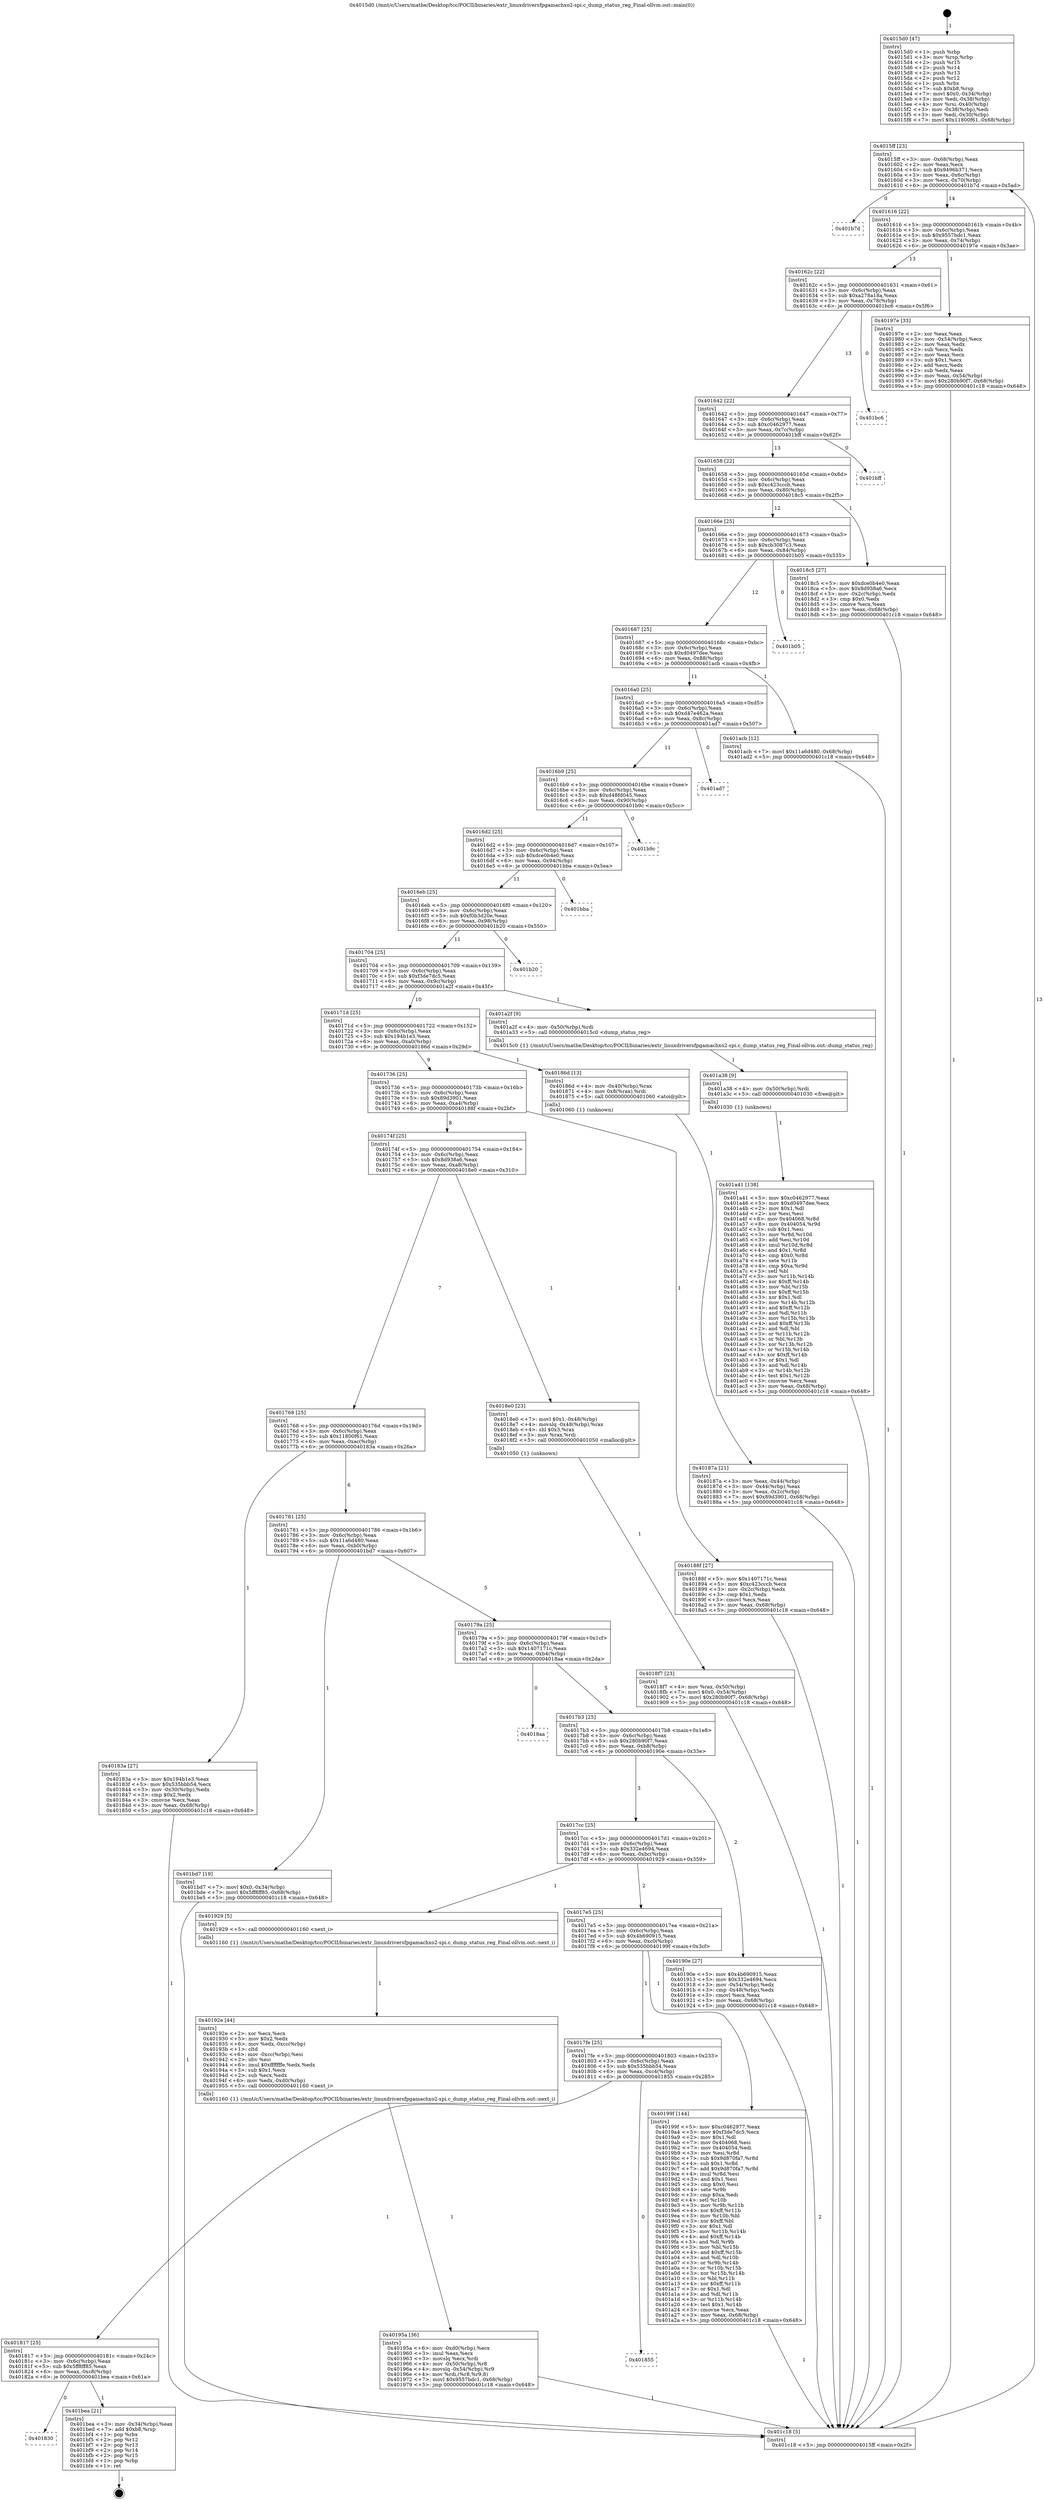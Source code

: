 digraph "0x4015d0" {
  label = "0x4015d0 (/mnt/c/Users/mathe/Desktop/tcc/POCII/binaries/extr_linuxdriversfpgamachxo2-spi.c_dump_status_reg_Final-ollvm.out::main(0))"
  labelloc = "t"
  node[shape=record]

  Entry [label="",width=0.3,height=0.3,shape=circle,fillcolor=black,style=filled]
  "0x4015ff" [label="{
     0x4015ff [23]\l
     | [instrs]\l
     &nbsp;&nbsp;0x4015ff \<+3\>: mov -0x68(%rbp),%eax\l
     &nbsp;&nbsp;0x401602 \<+2\>: mov %eax,%ecx\l
     &nbsp;&nbsp;0x401604 \<+6\>: sub $0x9496b371,%ecx\l
     &nbsp;&nbsp;0x40160a \<+3\>: mov %eax,-0x6c(%rbp)\l
     &nbsp;&nbsp;0x40160d \<+3\>: mov %ecx,-0x70(%rbp)\l
     &nbsp;&nbsp;0x401610 \<+6\>: je 0000000000401b7d \<main+0x5ad\>\l
  }"]
  "0x401b7d" [label="{
     0x401b7d\l
  }", style=dashed]
  "0x401616" [label="{
     0x401616 [22]\l
     | [instrs]\l
     &nbsp;&nbsp;0x401616 \<+5\>: jmp 000000000040161b \<main+0x4b\>\l
     &nbsp;&nbsp;0x40161b \<+3\>: mov -0x6c(%rbp),%eax\l
     &nbsp;&nbsp;0x40161e \<+5\>: sub $0x9557bdc1,%eax\l
     &nbsp;&nbsp;0x401623 \<+3\>: mov %eax,-0x74(%rbp)\l
     &nbsp;&nbsp;0x401626 \<+6\>: je 000000000040197e \<main+0x3ae\>\l
  }"]
  Exit [label="",width=0.3,height=0.3,shape=circle,fillcolor=black,style=filled,peripheries=2]
  "0x40197e" [label="{
     0x40197e [33]\l
     | [instrs]\l
     &nbsp;&nbsp;0x40197e \<+2\>: xor %eax,%eax\l
     &nbsp;&nbsp;0x401980 \<+3\>: mov -0x54(%rbp),%ecx\l
     &nbsp;&nbsp;0x401983 \<+2\>: mov %eax,%edx\l
     &nbsp;&nbsp;0x401985 \<+2\>: sub %ecx,%edx\l
     &nbsp;&nbsp;0x401987 \<+2\>: mov %eax,%ecx\l
     &nbsp;&nbsp;0x401989 \<+3\>: sub $0x1,%ecx\l
     &nbsp;&nbsp;0x40198c \<+2\>: add %ecx,%edx\l
     &nbsp;&nbsp;0x40198e \<+2\>: sub %edx,%eax\l
     &nbsp;&nbsp;0x401990 \<+3\>: mov %eax,-0x54(%rbp)\l
     &nbsp;&nbsp;0x401993 \<+7\>: movl $0x280b90f7,-0x68(%rbp)\l
     &nbsp;&nbsp;0x40199a \<+5\>: jmp 0000000000401c18 \<main+0x648\>\l
  }"]
  "0x40162c" [label="{
     0x40162c [22]\l
     | [instrs]\l
     &nbsp;&nbsp;0x40162c \<+5\>: jmp 0000000000401631 \<main+0x61\>\l
     &nbsp;&nbsp;0x401631 \<+3\>: mov -0x6c(%rbp),%eax\l
     &nbsp;&nbsp;0x401634 \<+5\>: sub $0xa278a18a,%eax\l
     &nbsp;&nbsp;0x401639 \<+3\>: mov %eax,-0x78(%rbp)\l
     &nbsp;&nbsp;0x40163c \<+6\>: je 0000000000401bc6 \<main+0x5f6\>\l
  }"]
  "0x401830" [label="{
     0x401830\l
  }", style=dashed]
  "0x401bc6" [label="{
     0x401bc6\l
  }", style=dashed]
  "0x401642" [label="{
     0x401642 [22]\l
     | [instrs]\l
     &nbsp;&nbsp;0x401642 \<+5\>: jmp 0000000000401647 \<main+0x77\>\l
     &nbsp;&nbsp;0x401647 \<+3\>: mov -0x6c(%rbp),%eax\l
     &nbsp;&nbsp;0x40164a \<+5\>: sub $0xc0462977,%eax\l
     &nbsp;&nbsp;0x40164f \<+3\>: mov %eax,-0x7c(%rbp)\l
     &nbsp;&nbsp;0x401652 \<+6\>: je 0000000000401bff \<main+0x62f\>\l
  }"]
  "0x401bea" [label="{
     0x401bea [21]\l
     | [instrs]\l
     &nbsp;&nbsp;0x401bea \<+3\>: mov -0x34(%rbp),%eax\l
     &nbsp;&nbsp;0x401bed \<+7\>: add $0xb8,%rsp\l
     &nbsp;&nbsp;0x401bf4 \<+1\>: pop %rbx\l
     &nbsp;&nbsp;0x401bf5 \<+2\>: pop %r12\l
     &nbsp;&nbsp;0x401bf7 \<+2\>: pop %r13\l
     &nbsp;&nbsp;0x401bf9 \<+2\>: pop %r14\l
     &nbsp;&nbsp;0x401bfb \<+2\>: pop %r15\l
     &nbsp;&nbsp;0x401bfd \<+1\>: pop %rbp\l
     &nbsp;&nbsp;0x401bfe \<+1\>: ret\l
  }"]
  "0x401bff" [label="{
     0x401bff\l
  }", style=dashed]
  "0x401658" [label="{
     0x401658 [22]\l
     | [instrs]\l
     &nbsp;&nbsp;0x401658 \<+5\>: jmp 000000000040165d \<main+0x8d\>\l
     &nbsp;&nbsp;0x40165d \<+3\>: mov -0x6c(%rbp),%eax\l
     &nbsp;&nbsp;0x401660 \<+5\>: sub $0xc423cccb,%eax\l
     &nbsp;&nbsp;0x401665 \<+3\>: mov %eax,-0x80(%rbp)\l
     &nbsp;&nbsp;0x401668 \<+6\>: je 00000000004018c5 \<main+0x2f5\>\l
  }"]
  "0x401817" [label="{
     0x401817 [25]\l
     | [instrs]\l
     &nbsp;&nbsp;0x401817 \<+5\>: jmp 000000000040181c \<main+0x24c\>\l
     &nbsp;&nbsp;0x40181c \<+3\>: mov -0x6c(%rbp),%eax\l
     &nbsp;&nbsp;0x40181f \<+5\>: sub $0x5ff8ff85,%eax\l
     &nbsp;&nbsp;0x401824 \<+6\>: mov %eax,-0xc8(%rbp)\l
     &nbsp;&nbsp;0x40182a \<+6\>: je 0000000000401bea \<main+0x61a\>\l
  }"]
  "0x4018c5" [label="{
     0x4018c5 [27]\l
     | [instrs]\l
     &nbsp;&nbsp;0x4018c5 \<+5\>: mov $0xdce0b4e0,%eax\l
     &nbsp;&nbsp;0x4018ca \<+5\>: mov $0x8d938a6,%ecx\l
     &nbsp;&nbsp;0x4018cf \<+3\>: mov -0x2c(%rbp),%edx\l
     &nbsp;&nbsp;0x4018d2 \<+3\>: cmp $0x0,%edx\l
     &nbsp;&nbsp;0x4018d5 \<+3\>: cmove %ecx,%eax\l
     &nbsp;&nbsp;0x4018d8 \<+3\>: mov %eax,-0x68(%rbp)\l
     &nbsp;&nbsp;0x4018db \<+5\>: jmp 0000000000401c18 \<main+0x648\>\l
  }"]
  "0x40166e" [label="{
     0x40166e [25]\l
     | [instrs]\l
     &nbsp;&nbsp;0x40166e \<+5\>: jmp 0000000000401673 \<main+0xa3\>\l
     &nbsp;&nbsp;0x401673 \<+3\>: mov -0x6c(%rbp),%eax\l
     &nbsp;&nbsp;0x401676 \<+5\>: sub $0xcb3087c3,%eax\l
     &nbsp;&nbsp;0x40167b \<+6\>: mov %eax,-0x84(%rbp)\l
     &nbsp;&nbsp;0x401681 \<+6\>: je 0000000000401b05 \<main+0x535\>\l
  }"]
  "0x401855" [label="{
     0x401855\l
  }", style=dashed]
  "0x401b05" [label="{
     0x401b05\l
  }", style=dashed]
  "0x401687" [label="{
     0x401687 [25]\l
     | [instrs]\l
     &nbsp;&nbsp;0x401687 \<+5\>: jmp 000000000040168c \<main+0xbc\>\l
     &nbsp;&nbsp;0x40168c \<+3\>: mov -0x6c(%rbp),%eax\l
     &nbsp;&nbsp;0x40168f \<+5\>: sub $0xd0497dee,%eax\l
     &nbsp;&nbsp;0x401694 \<+6\>: mov %eax,-0x88(%rbp)\l
     &nbsp;&nbsp;0x40169a \<+6\>: je 0000000000401acb \<main+0x4fb\>\l
  }"]
  "0x401a41" [label="{
     0x401a41 [138]\l
     | [instrs]\l
     &nbsp;&nbsp;0x401a41 \<+5\>: mov $0xc0462977,%eax\l
     &nbsp;&nbsp;0x401a46 \<+5\>: mov $0xd0497dee,%ecx\l
     &nbsp;&nbsp;0x401a4b \<+2\>: mov $0x1,%dl\l
     &nbsp;&nbsp;0x401a4d \<+2\>: xor %esi,%esi\l
     &nbsp;&nbsp;0x401a4f \<+8\>: mov 0x404068,%r8d\l
     &nbsp;&nbsp;0x401a57 \<+8\>: mov 0x404054,%r9d\l
     &nbsp;&nbsp;0x401a5f \<+3\>: sub $0x1,%esi\l
     &nbsp;&nbsp;0x401a62 \<+3\>: mov %r8d,%r10d\l
     &nbsp;&nbsp;0x401a65 \<+3\>: add %esi,%r10d\l
     &nbsp;&nbsp;0x401a68 \<+4\>: imul %r10d,%r8d\l
     &nbsp;&nbsp;0x401a6c \<+4\>: and $0x1,%r8d\l
     &nbsp;&nbsp;0x401a70 \<+4\>: cmp $0x0,%r8d\l
     &nbsp;&nbsp;0x401a74 \<+4\>: sete %r11b\l
     &nbsp;&nbsp;0x401a78 \<+4\>: cmp $0xa,%r9d\l
     &nbsp;&nbsp;0x401a7c \<+3\>: setl %bl\l
     &nbsp;&nbsp;0x401a7f \<+3\>: mov %r11b,%r14b\l
     &nbsp;&nbsp;0x401a82 \<+4\>: xor $0xff,%r14b\l
     &nbsp;&nbsp;0x401a86 \<+3\>: mov %bl,%r15b\l
     &nbsp;&nbsp;0x401a89 \<+4\>: xor $0xff,%r15b\l
     &nbsp;&nbsp;0x401a8d \<+3\>: xor $0x1,%dl\l
     &nbsp;&nbsp;0x401a90 \<+3\>: mov %r14b,%r12b\l
     &nbsp;&nbsp;0x401a93 \<+4\>: and $0xff,%r12b\l
     &nbsp;&nbsp;0x401a97 \<+3\>: and %dl,%r11b\l
     &nbsp;&nbsp;0x401a9a \<+3\>: mov %r15b,%r13b\l
     &nbsp;&nbsp;0x401a9d \<+4\>: and $0xff,%r13b\l
     &nbsp;&nbsp;0x401aa1 \<+2\>: and %dl,%bl\l
     &nbsp;&nbsp;0x401aa3 \<+3\>: or %r11b,%r12b\l
     &nbsp;&nbsp;0x401aa6 \<+3\>: or %bl,%r13b\l
     &nbsp;&nbsp;0x401aa9 \<+3\>: xor %r13b,%r12b\l
     &nbsp;&nbsp;0x401aac \<+3\>: or %r15b,%r14b\l
     &nbsp;&nbsp;0x401aaf \<+4\>: xor $0xff,%r14b\l
     &nbsp;&nbsp;0x401ab3 \<+3\>: or $0x1,%dl\l
     &nbsp;&nbsp;0x401ab6 \<+3\>: and %dl,%r14b\l
     &nbsp;&nbsp;0x401ab9 \<+3\>: or %r14b,%r12b\l
     &nbsp;&nbsp;0x401abc \<+4\>: test $0x1,%r12b\l
     &nbsp;&nbsp;0x401ac0 \<+3\>: cmovne %ecx,%eax\l
     &nbsp;&nbsp;0x401ac3 \<+3\>: mov %eax,-0x68(%rbp)\l
     &nbsp;&nbsp;0x401ac6 \<+5\>: jmp 0000000000401c18 \<main+0x648\>\l
  }"]
  "0x401acb" [label="{
     0x401acb [12]\l
     | [instrs]\l
     &nbsp;&nbsp;0x401acb \<+7\>: movl $0x11a6d480,-0x68(%rbp)\l
     &nbsp;&nbsp;0x401ad2 \<+5\>: jmp 0000000000401c18 \<main+0x648\>\l
  }"]
  "0x4016a0" [label="{
     0x4016a0 [25]\l
     | [instrs]\l
     &nbsp;&nbsp;0x4016a0 \<+5\>: jmp 00000000004016a5 \<main+0xd5\>\l
     &nbsp;&nbsp;0x4016a5 \<+3\>: mov -0x6c(%rbp),%eax\l
     &nbsp;&nbsp;0x4016a8 \<+5\>: sub $0xd47e462a,%eax\l
     &nbsp;&nbsp;0x4016ad \<+6\>: mov %eax,-0x8c(%rbp)\l
     &nbsp;&nbsp;0x4016b3 \<+6\>: je 0000000000401ad7 \<main+0x507\>\l
  }"]
  "0x401a38" [label="{
     0x401a38 [9]\l
     | [instrs]\l
     &nbsp;&nbsp;0x401a38 \<+4\>: mov -0x50(%rbp),%rdi\l
     &nbsp;&nbsp;0x401a3c \<+5\>: call 0000000000401030 \<free@plt\>\l
     | [calls]\l
     &nbsp;&nbsp;0x401030 \{1\} (unknown)\l
  }"]
  "0x401ad7" [label="{
     0x401ad7\l
  }", style=dashed]
  "0x4016b9" [label="{
     0x4016b9 [25]\l
     | [instrs]\l
     &nbsp;&nbsp;0x4016b9 \<+5\>: jmp 00000000004016be \<main+0xee\>\l
     &nbsp;&nbsp;0x4016be \<+3\>: mov -0x6c(%rbp),%eax\l
     &nbsp;&nbsp;0x4016c1 \<+5\>: sub $0xd48fd045,%eax\l
     &nbsp;&nbsp;0x4016c6 \<+6\>: mov %eax,-0x90(%rbp)\l
     &nbsp;&nbsp;0x4016cc \<+6\>: je 0000000000401b9c \<main+0x5cc\>\l
  }"]
  "0x4017fe" [label="{
     0x4017fe [25]\l
     | [instrs]\l
     &nbsp;&nbsp;0x4017fe \<+5\>: jmp 0000000000401803 \<main+0x233\>\l
     &nbsp;&nbsp;0x401803 \<+3\>: mov -0x6c(%rbp),%eax\l
     &nbsp;&nbsp;0x401806 \<+5\>: sub $0x535bbb54,%eax\l
     &nbsp;&nbsp;0x40180b \<+6\>: mov %eax,-0xc4(%rbp)\l
     &nbsp;&nbsp;0x401811 \<+6\>: je 0000000000401855 \<main+0x285\>\l
  }"]
  "0x401b9c" [label="{
     0x401b9c\l
  }", style=dashed]
  "0x4016d2" [label="{
     0x4016d2 [25]\l
     | [instrs]\l
     &nbsp;&nbsp;0x4016d2 \<+5\>: jmp 00000000004016d7 \<main+0x107\>\l
     &nbsp;&nbsp;0x4016d7 \<+3\>: mov -0x6c(%rbp),%eax\l
     &nbsp;&nbsp;0x4016da \<+5\>: sub $0xdce0b4e0,%eax\l
     &nbsp;&nbsp;0x4016df \<+6\>: mov %eax,-0x94(%rbp)\l
     &nbsp;&nbsp;0x4016e5 \<+6\>: je 0000000000401bba \<main+0x5ea\>\l
  }"]
  "0x40199f" [label="{
     0x40199f [144]\l
     | [instrs]\l
     &nbsp;&nbsp;0x40199f \<+5\>: mov $0xc0462977,%eax\l
     &nbsp;&nbsp;0x4019a4 \<+5\>: mov $0xf3de7dc5,%ecx\l
     &nbsp;&nbsp;0x4019a9 \<+2\>: mov $0x1,%dl\l
     &nbsp;&nbsp;0x4019ab \<+7\>: mov 0x404068,%esi\l
     &nbsp;&nbsp;0x4019b2 \<+7\>: mov 0x404054,%edi\l
     &nbsp;&nbsp;0x4019b9 \<+3\>: mov %esi,%r8d\l
     &nbsp;&nbsp;0x4019bc \<+7\>: sub $0x9d870fa7,%r8d\l
     &nbsp;&nbsp;0x4019c3 \<+4\>: sub $0x1,%r8d\l
     &nbsp;&nbsp;0x4019c7 \<+7\>: add $0x9d870fa7,%r8d\l
     &nbsp;&nbsp;0x4019ce \<+4\>: imul %r8d,%esi\l
     &nbsp;&nbsp;0x4019d2 \<+3\>: and $0x1,%esi\l
     &nbsp;&nbsp;0x4019d5 \<+3\>: cmp $0x0,%esi\l
     &nbsp;&nbsp;0x4019d8 \<+4\>: sete %r9b\l
     &nbsp;&nbsp;0x4019dc \<+3\>: cmp $0xa,%edi\l
     &nbsp;&nbsp;0x4019df \<+4\>: setl %r10b\l
     &nbsp;&nbsp;0x4019e3 \<+3\>: mov %r9b,%r11b\l
     &nbsp;&nbsp;0x4019e6 \<+4\>: xor $0xff,%r11b\l
     &nbsp;&nbsp;0x4019ea \<+3\>: mov %r10b,%bl\l
     &nbsp;&nbsp;0x4019ed \<+3\>: xor $0xff,%bl\l
     &nbsp;&nbsp;0x4019f0 \<+3\>: xor $0x1,%dl\l
     &nbsp;&nbsp;0x4019f3 \<+3\>: mov %r11b,%r14b\l
     &nbsp;&nbsp;0x4019f6 \<+4\>: and $0xff,%r14b\l
     &nbsp;&nbsp;0x4019fa \<+3\>: and %dl,%r9b\l
     &nbsp;&nbsp;0x4019fd \<+3\>: mov %bl,%r15b\l
     &nbsp;&nbsp;0x401a00 \<+4\>: and $0xff,%r15b\l
     &nbsp;&nbsp;0x401a04 \<+3\>: and %dl,%r10b\l
     &nbsp;&nbsp;0x401a07 \<+3\>: or %r9b,%r14b\l
     &nbsp;&nbsp;0x401a0a \<+3\>: or %r10b,%r15b\l
     &nbsp;&nbsp;0x401a0d \<+3\>: xor %r15b,%r14b\l
     &nbsp;&nbsp;0x401a10 \<+3\>: or %bl,%r11b\l
     &nbsp;&nbsp;0x401a13 \<+4\>: xor $0xff,%r11b\l
     &nbsp;&nbsp;0x401a17 \<+3\>: or $0x1,%dl\l
     &nbsp;&nbsp;0x401a1a \<+3\>: and %dl,%r11b\l
     &nbsp;&nbsp;0x401a1d \<+3\>: or %r11b,%r14b\l
     &nbsp;&nbsp;0x401a20 \<+4\>: test $0x1,%r14b\l
     &nbsp;&nbsp;0x401a24 \<+3\>: cmovne %ecx,%eax\l
     &nbsp;&nbsp;0x401a27 \<+3\>: mov %eax,-0x68(%rbp)\l
     &nbsp;&nbsp;0x401a2a \<+5\>: jmp 0000000000401c18 \<main+0x648\>\l
  }"]
  "0x401bba" [label="{
     0x401bba\l
  }", style=dashed]
  "0x4016eb" [label="{
     0x4016eb [25]\l
     | [instrs]\l
     &nbsp;&nbsp;0x4016eb \<+5\>: jmp 00000000004016f0 \<main+0x120\>\l
     &nbsp;&nbsp;0x4016f0 \<+3\>: mov -0x6c(%rbp),%eax\l
     &nbsp;&nbsp;0x4016f3 \<+5\>: sub $0xf0b3d20e,%eax\l
     &nbsp;&nbsp;0x4016f8 \<+6\>: mov %eax,-0x98(%rbp)\l
     &nbsp;&nbsp;0x4016fe \<+6\>: je 0000000000401b20 \<main+0x550\>\l
  }"]
  "0x40195a" [label="{
     0x40195a [36]\l
     | [instrs]\l
     &nbsp;&nbsp;0x40195a \<+6\>: mov -0xd0(%rbp),%ecx\l
     &nbsp;&nbsp;0x401960 \<+3\>: imul %eax,%ecx\l
     &nbsp;&nbsp;0x401963 \<+3\>: movslq %ecx,%rdi\l
     &nbsp;&nbsp;0x401966 \<+4\>: mov -0x50(%rbp),%r8\l
     &nbsp;&nbsp;0x40196a \<+4\>: movslq -0x54(%rbp),%r9\l
     &nbsp;&nbsp;0x40196e \<+4\>: mov %rdi,(%r8,%r9,8)\l
     &nbsp;&nbsp;0x401972 \<+7\>: movl $0x9557bdc1,-0x68(%rbp)\l
     &nbsp;&nbsp;0x401979 \<+5\>: jmp 0000000000401c18 \<main+0x648\>\l
  }"]
  "0x401b20" [label="{
     0x401b20\l
  }", style=dashed]
  "0x401704" [label="{
     0x401704 [25]\l
     | [instrs]\l
     &nbsp;&nbsp;0x401704 \<+5\>: jmp 0000000000401709 \<main+0x139\>\l
     &nbsp;&nbsp;0x401709 \<+3\>: mov -0x6c(%rbp),%eax\l
     &nbsp;&nbsp;0x40170c \<+5\>: sub $0xf3de7dc5,%eax\l
     &nbsp;&nbsp;0x401711 \<+6\>: mov %eax,-0x9c(%rbp)\l
     &nbsp;&nbsp;0x401717 \<+6\>: je 0000000000401a2f \<main+0x45f\>\l
  }"]
  "0x40192e" [label="{
     0x40192e [44]\l
     | [instrs]\l
     &nbsp;&nbsp;0x40192e \<+2\>: xor %ecx,%ecx\l
     &nbsp;&nbsp;0x401930 \<+5\>: mov $0x2,%edx\l
     &nbsp;&nbsp;0x401935 \<+6\>: mov %edx,-0xcc(%rbp)\l
     &nbsp;&nbsp;0x40193b \<+1\>: cltd\l
     &nbsp;&nbsp;0x40193c \<+6\>: mov -0xcc(%rbp),%esi\l
     &nbsp;&nbsp;0x401942 \<+2\>: idiv %esi\l
     &nbsp;&nbsp;0x401944 \<+6\>: imul $0xfffffffe,%edx,%edx\l
     &nbsp;&nbsp;0x40194a \<+3\>: sub $0x1,%ecx\l
     &nbsp;&nbsp;0x40194d \<+2\>: sub %ecx,%edx\l
     &nbsp;&nbsp;0x40194f \<+6\>: mov %edx,-0xd0(%rbp)\l
     &nbsp;&nbsp;0x401955 \<+5\>: call 0000000000401160 \<next_i\>\l
     | [calls]\l
     &nbsp;&nbsp;0x401160 \{1\} (/mnt/c/Users/mathe/Desktop/tcc/POCII/binaries/extr_linuxdriversfpgamachxo2-spi.c_dump_status_reg_Final-ollvm.out::next_i)\l
  }"]
  "0x401a2f" [label="{
     0x401a2f [9]\l
     | [instrs]\l
     &nbsp;&nbsp;0x401a2f \<+4\>: mov -0x50(%rbp),%rdi\l
     &nbsp;&nbsp;0x401a33 \<+5\>: call 00000000004015c0 \<dump_status_reg\>\l
     | [calls]\l
     &nbsp;&nbsp;0x4015c0 \{1\} (/mnt/c/Users/mathe/Desktop/tcc/POCII/binaries/extr_linuxdriversfpgamachxo2-spi.c_dump_status_reg_Final-ollvm.out::dump_status_reg)\l
  }"]
  "0x40171d" [label="{
     0x40171d [25]\l
     | [instrs]\l
     &nbsp;&nbsp;0x40171d \<+5\>: jmp 0000000000401722 \<main+0x152\>\l
     &nbsp;&nbsp;0x401722 \<+3\>: mov -0x6c(%rbp),%eax\l
     &nbsp;&nbsp;0x401725 \<+5\>: sub $0x194b1e3,%eax\l
     &nbsp;&nbsp;0x40172a \<+6\>: mov %eax,-0xa0(%rbp)\l
     &nbsp;&nbsp;0x401730 \<+6\>: je 000000000040186d \<main+0x29d\>\l
  }"]
  "0x4017e5" [label="{
     0x4017e5 [25]\l
     | [instrs]\l
     &nbsp;&nbsp;0x4017e5 \<+5\>: jmp 00000000004017ea \<main+0x21a\>\l
     &nbsp;&nbsp;0x4017ea \<+3\>: mov -0x6c(%rbp),%eax\l
     &nbsp;&nbsp;0x4017ed \<+5\>: sub $0x4b690915,%eax\l
     &nbsp;&nbsp;0x4017f2 \<+6\>: mov %eax,-0xc0(%rbp)\l
     &nbsp;&nbsp;0x4017f8 \<+6\>: je 000000000040199f \<main+0x3cf\>\l
  }"]
  "0x40186d" [label="{
     0x40186d [13]\l
     | [instrs]\l
     &nbsp;&nbsp;0x40186d \<+4\>: mov -0x40(%rbp),%rax\l
     &nbsp;&nbsp;0x401871 \<+4\>: mov 0x8(%rax),%rdi\l
     &nbsp;&nbsp;0x401875 \<+5\>: call 0000000000401060 \<atoi@plt\>\l
     | [calls]\l
     &nbsp;&nbsp;0x401060 \{1\} (unknown)\l
  }"]
  "0x401736" [label="{
     0x401736 [25]\l
     | [instrs]\l
     &nbsp;&nbsp;0x401736 \<+5\>: jmp 000000000040173b \<main+0x16b\>\l
     &nbsp;&nbsp;0x40173b \<+3\>: mov -0x6c(%rbp),%eax\l
     &nbsp;&nbsp;0x40173e \<+5\>: sub $0x89d3901,%eax\l
     &nbsp;&nbsp;0x401743 \<+6\>: mov %eax,-0xa4(%rbp)\l
     &nbsp;&nbsp;0x401749 \<+6\>: je 000000000040188f \<main+0x2bf\>\l
  }"]
  "0x401929" [label="{
     0x401929 [5]\l
     | [instrs]\l
     &nbsp;&nbsp;0x401929 \<+5\>: call 0000000000401160 \<next_i\>\l
     | [calls]\l
     &nbsp;&nbsp;0x401160 \{1\} (/mnt/c/Users/mathe/Desktop/tcc/POCII/binaries/extr_linuxdriversfpgamachxo2-spi.c_dump_status_reg_Final-ollvm.out::next_i)\l
  }"]
  "0x40188f" [label="{
     0x40188f [27]\l
     | [instrs]\l
     &nbsp;&nbsp;0x40188f \<+5\>: mov $0x1407171c,%eax\l
     &nbsp;&nbsp;0x401894 \<+5\>: mov $0xc423cccb,%ecx\l
     &nbsp;&nbsp;0x401899 \<+3\>: mov -0x2c(%rbp),%edx\l
     &nbsp;&nbsp;0x40189c \<+3\>: cmp $0x1,%edx\l
     &nbsp;&nbsp;0x40189f \<+3\>: cmovl %ecx,%eax\l
     &nbsp;&nbsp;0x4018a2 \<+3\>: mov %eax,-0x68(%rbp)\l
     &nbsp;&nbsp;0x4018a5 \<+5\>: jmp 0000000000401c18 \<main+0x648\>\l
  }"]
  "0x40174f" [label="{
     0x40174f [25]\l
     | [instrs]\l
     &nbsp;&nbsp;0x40174f \<+5\>: jmp 0000000000401754 \<main+0x184\>\l
     &nbsp;&nbsp;0x401754 \<+3\>: mov -0x6c(%rbp),%eax\l
     &nbsp;&nbsp;0x401757 \<+5\>: sub $0x8d938a6,%eax\l
     &nbsp;&nbsp;0x40175c \<+6\>: mov %eax,-0xa8(%rbp)\l
     &nbsp;&nbsp;0x401762 \<+6\>: je 00000000004018e0 \<main+0x310\>\l
  }"]
  "0x4017cc" [label="{
     0x4017cc [25]\l
     | [instrs]\l
     &nbsp;&nbsp;0x4017cc \<+5\>: jmp 00000000004017d1 \<main+0x201\>\l
     &nbsp;&nbsp;0x4017d1 \<+3\>: mov -0x6c(%rbp),%eax\l
     &nbsp;&nbsp;0x4017d4 \<+5\>: sub $0x332e4694,%eax\l
     &nbsp;&nbsp;0x4017d9 \<+6\>: mov %eax,-0xbc(%rbp)\l
     &nbsp;&nbsp;0x4017df \<+6\>: je 0000000000401929 \<main+0x359\>\l
  }"]
  "0x4018e0" [label="{
     0x4018e0 [23]\l
     | [instrs]\l
     &nbsp;&nbsp;0x4018e0 \<+7\>: movl $0x1,-0x48(%rbp)\l
     &nbsp;&nbsp;0x4018e7 \<+4\>: movslq -0x48(%rbp),%rax\l
     &nbsp;&nbsp;0x4018eb \<+4\>: shl $0x3,%rax\l
     &nbsp;&nbsp;0x4018ef \<+3\>: mov %rax,%rdi\l
     &nbsp;&nbsp;0x4018f2 \<+5\>: call 0000000000401050 \<malloc@plt\>\l
     | [calls]\l
     &nbsp;&nbsp;0x401050 \{1\} (unknown)\l
  }"]
  "0x401768" [label="{
     0x401768 [25]\l
     | [instrs]\l
     &nbsp;&nbsp;0x401768 \<+5\>: jmp 000000000040176d \<main+0x19d\>\l
     &nbsp;&nbsp;0x40176d \<+3\>: mov -0x6c(%rbp),%eax\l
     &nbsp;&nbsp;0x401770 \<+5\>: sub $0x11800f61,%eax\l
     &nbsp;&nbsp;0x401775 \<+6\>: mov %eax,-0xac(%rbp)\l
     &nbsp;&nbsp;0x40177b \<+6\>: je 000000000040183a \<main+0x26a\>\l
  }"]
  "0x40190e" [label="{
     0x40190e [27]\l
     | [instrs]\l
     &nbsp;&nbsp;0x40190e \<+5\>: mov $0x4b690915,%eax\l
     &nbsp;&nbsp;0x401913 \<+5\>: mov $0x332e4694,%ecx\l
     &nbsp;&nbsp;0x401918 \<+3\>: mov -0x54(%rbp),%edx\l
     &nbsp;&nbsp;0x40191b \<+3\>: cmp -0x48(%rbp),%edx\l
     &nbsp;&nbsp;0x40191e \<+3\>: cmovl %ecx,%eax\l
     &nbsp;&nbsp;0x401921 \<+3\>: mov %eax,-0x68(%rbp)\l
     &nbsp;&nbsp;0x401924 \<+5\>: jmp 0000000000401c18 \<main+0x648\>\l
  }"]
  "0x40183a" [label="{
     0x40183a [27]\l
     | [instrs]\l
     &nbsp;&nbsp;0x40183a \<+5\>: mov $0x194b1e3,%eax\l
     &nbsp;&nbsp;0x40183f \<+5\>: mov $0x535bbb54,%ecx\l
     &nbsp;&nbsp;0x401844 \<+3\>: mov -0x30(%rbp),%edx\l
     &nbsp;&nbsp;0x401847 \<+3\>: cmp $0x2,%edx\l
     &nbsp;&nbsp;0x40184a \<+3\>: cmovne %ecx,%eax\l
     &nbsp;&nbsp;0x40184d \<+3\>: mov %eax,-0x68(%rbp)\l
     &nbsp;&nbsp;0x401850 \<+5\>: jmp 0000000000401c18 \<main+0x648\>\l
  }"]
  "0x401781" [label="{
     0x401781 [25]\l
     | [instrs]\l
     &nbsp;&nbsp;0x401781 \<+5\>: jmp 0000000000401786 \<main+0x1b6\>\l
     &nbsp;&nbsp;0x401786 \<+3\>: mov -0x6c(%rbp),%eax\l
     &nbsp;&nbsp;0x401789 \<+5\>: sub $0x11a6d480,%eax\l
     &nbsp;&nbsp;0x40178e \<+6\>: mov %eax,-0xb0(%rbp)\l
     &nbsp;&nbsp;0x401794 \<+6\>: je 0000000000401bd7 \<main+0x607\>\l
  }"]
  "0x401c18" [label="{
     0x401c18 [5]\l
     | [instrs]\l
     &nbsp;&nbsp;0x401c18 \<+5\>: jmp 00000000004015ff \<main+0x2f\>\l
  }"]
  "0x4015d0" [label="{
     0x4015d0 [47]\l
     | [instrs]\l
     &nbsp;&nbsp;0x4015d0 \<+1\>: push %rbp\l
     &nbsp;&nbsp;0x4015d1 \<+3\>: mov %rsp,%rbp\l
     &nbsp;&nbsp;0x4015d4 \<+2\>: push %r15\l
     &nbsp;&nbsp;0x4015d6 \<+2\>: push %r14\l
     &nbsp;&nbsp;0x4015d8 \<+2\>: push %r13\l
     &nbsp;&nbsp;0x4015da \<+2\>: push %r12\l
     &nbsp;&nbsp;0x4015dc \<+1\>: push %rbx\l
     &nbsp;&nbsp;0x4015dd \<+7\>: sub $0xb8,%rsp\l
     &nbsp;&nbsp;0x4015e4 \<+7\>: movl $0x0,-0x34(%rbp)\l
     &nbsp;&nbsp;0x4015eb \<+3\>: mov %edi,-0x38(%rbp)\l
     &nbsp;&nbsp;0x4015ee \<+4\>: mov %rsi,-0x40(%rbp)\l
     &nbsp;&nbsp;0x4015f2 \<+3\>: mov -0x38(%rbp),%edi\l
     &nbsp;&nbsp;0x4015f5 \<+3\>: mov %edi,-0x30(%rbp)\l
     &nbsp;&nbsp;0x4015f8 \<+7\>: movl $0x11800f61,-0x68(%rbp)\l
  }"]
  "0x40187a" [label="{
     0x40187a [21]\l
     | [instrs]\l
     &nbsp;&nbsp;0x40187a \<+3\>: mov %eax,-0x44(%rbp)\l
     &nbsp;&nbsp;0x40187d \<+3\>: mov -0x44(%rbp),%eax\l
     &nbsp;&nbsp;0x401880 \<+3\>: mov %eax,-0x2c(%rbp)\l
     &nbsp;&nbsp;0x401883 \<+7\>: movl $0x89d3901,-0x68(%rbp)\l
     &nbsp;&nbsp;0x40188a \<+5\>: jmp 0000000000401c18 \<main+0x648\>\l
  }"]
  "0x4018f7" [label="{
     0x4018f7 [23]\l
     | [instrs]\l
     &nbsp;&nbsp;0x4018f7 \<+4\>: mov %rax,-0x50(%rbp)\l
     &nbsp;&nbsp;0x4018fb \<+7\>: movl $0x0,-0x54(%rbp)\l
     &nbsp;&nbsp;0x401902 \<+7\>: movl $0x280b90f7,-0x68(%rbp)\l
     &nbsp;&nbsp;0x401909 \<+5\>: jmp 0000000000401c18 \<main+0x648\>\l
  }"]
  "0x4017b3" [label="{
     0x4017b3 [25]\l
     | [instrs]\l
     &nbsp;&nbsp;0x4017b3 \<+5\>: jmp 00000000004017b8 \<main+0x1e8\>\l
     &nbsp;&nbsp;0x4017b8 \<+3\>: mov -0x6c(%rbp),%eax\l
     &nbsp;&nbsp;0x4017bb \<+5\>: sub $0x280b90f7,%eax\l
     &nbsp;&nbsp;0x4017c0 \<+6\>: mov %eax,-0xb8(%rbp)\l
     &nbsp;&nbsp;0x4017c6 \<+6\>: je 000000000040190e \<main+0x33e\>\l
  }"]
  "0x401bd7" [label="{
     0x401bd7 [19]\l
     | [instrs]\l
     &nbsp;&nbsp;0x401bd7 \<+7\>: movl $0x0,-0x34(%rbp)\l
     &nbsp;&nbsp;0x401bde \<+7\>: movl $0x5ff8ff85,-0x68(%rbp)\l
     &nbsp;&nbsp;0x401be5 \<+5\>: jmp 0000000000401c18 \<main+0x648\>\l
  }"]
  "0x40179a" [label="{
     0x40179a [25]\l
     | [instrs]\l
     &nbsp;&nbsp;0x40179a \<+5\>: jmp 000000000040179f \<main+0x1cf\>\l
     &nbsp;&nbsp;0x40179f \<+3\>: mov -0x6c(%rbp),%eax\l
     &nbsp;&nbsp;0x4017a2 \<+5\>: sub $0x1407171c,%eax\l
     &nbsp;&nbsp;0x4017a7 \<+6\>: mov %eax,-0xb4(%rbp)\l
     &nbsp;&nbsp;0x4017ad \<+6\>: je 00000000004018aa \<main+0x2da\>\l
  }"]
  "0x4018aa" [label="{
     0x4018aa\l
  }", style=dashed]
  Entry -> "0x4015d0" [label=" 1"]
  "0x4015ff" -> "0x401b7d" [label=" 0"]
  "0x4015ff" -> "0x401616" [label=" 14"]
  "0x401bea" -> Exit [label=" 1"]
  "0x401616" -> "0x40197e" [label=" 1"]
  "0x401616" -> "0x40162c" [label=" 13"]
  "0x401817" -> "0x401830" [label=" 0"]
  "0x40162c" -> "0x401bc6" [label=" 0"]
  "0x40162c" -> "0x401642" [label=" 13"]
  "0x401817" -> "0x401bea" [label=" 1"]
  "0x401642" -> "0x401bff" [label=" 0"]
  "0x401642" -> "0x401658" [label=" 13"]
  "0x4017fe" -> "0x401817" [label=" 1"]
  "0x401658" -> "0x4018c5" [label=" 1"]
  "0x401658" -> "0x40166e" [label=" 12"]
  "0x4017fe" -> "0x401855" [label=" 0"]
  "0x40166e" -> "0x401b05" [label=" 0"]
  "0x40166e" -> "0x401687" [label=" 12"]
  "0x401bd7" -> "0x401c18" [label=" 1"]
  "0x401687" -> "0x401acb" [label=" 1"]
  "0x401687" -> "0x4016a0" [label=" 11"]
  "0x401acb" -> "0x401c18" [label=" 1"]
  "0x4016a0" -> "0x401ad7" [label=" 0"]
  "0x4016a0" -> "0x4016b9" [label=" 11"]
  "0x401a41" -> "0x401c18" [label=" 1"]
  "0x4016b9" -> "0x401b9c" [label=" 0"]
  "0x4016b9" -> "0x4016d2" [label=" 11"]
  "0x401a38" -> "0x401a41" [label=" 1"]
  "0x4016d2" -> "0x401bba" [label=" 0"]
  "0x4016d2" -> "0x4016eb" [label=" 11"]
  "0x401a2f" -> "0x401a38" [label=" 1"]
  "0x4016eb" -> "0x401b20" [label=" 0"]
  "0x4016eb" -> "0x401704" [label=" 11"]
  "0x4017e5" -> "0x4017fe" [label=" 1"]
  "0x401704" -> "0x401a2f" [label=" 1"]
  "0x401704" -> "0x40171d" [label=" 10"]
  "0x4017e5" -> "0x40199f" [label=" 1"]
  "0x40171d" -> "0x40186d" [label=" 1"]
  "0x40171d" -> "0x401736" [label=" 9"]
  "0x40199f" -> "0x401c18" [label=" 1"]
  "0x401736" -> "0x40188f" [label=" 1"]
  "0x401736" -> "0x40174f" [label=" 8"]
  "0x40197e" -> "0x401c18" [label=" 1"]
  "0x40174f" -> "0x4018e0" [label=" 1"]
  "0x40174f" -> "0x401768" [label=" 7"]
  "0x40192e" -> "0x40195a" [label=" 1"]
  "0x401768" -> "0x40183a" [label=" 1"]
  "0x401768" -> "0x401781" [label=" 6"]
  "0x40183a" -> "0x401c18" [label=" 1"]
  "0x4015d0" -> "0x4015ff" [label=" 1"]
  "0x401c18" -> "0x4015ff" [label=" 13"]
  "0x40186d" -> "0x40187a" [label=" 1"]
  "0x40187a" -> "0x401c18" [label=" 1"]
  "0x40188f" -> "0x401c18" [label=" 1"]
  "0x4018c5" -> "0x401c18" [label=" 1"]
  "0x4018e0" -> "0x4018f7" [label=" 1"]
  "0x4018f7" -> "0x401c18" [label=" 1"]
  "0x401929" -> "0x40192e" [label=" 1"]
  "0x401781" -> "0x401bd7" [label=" 1"]
  "0x401781" -> "0x40179a" [label=" 5"]
  "0x4017cc" -> "0x401929" [label=" 1"]
  "0x40179a" -> "0x4018aa" [label=" 0"]
  "0x40179a" -> "0x4017b3" [label=" 5"]
  "0x4017cc" -> "0x4017e5" [label=" 2"]
  "0x4017b3" -> "0x40190e" [label=" 2"]
  "0x4017b3" -> "0x4017cc" [label=" 3"]
  "0x40190e" -> "0x401c18" [label=" 2"]
  "0x40195a" -> "0x401c18" [label=" 1"]
}
